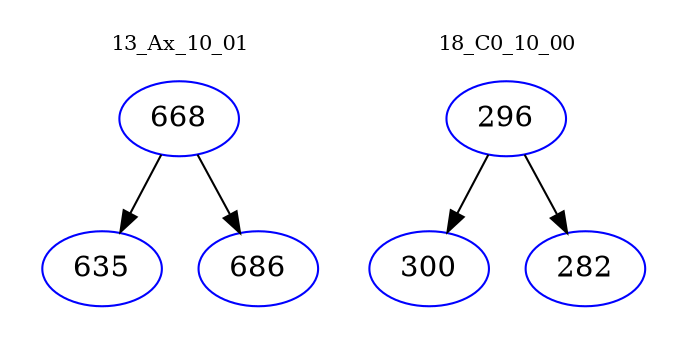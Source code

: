 digraph{
subgraph cluster_0 {
color = white
label = "13_Ax_10_01";
fontsize=10;
T0_668 [label="668", color="blue"]
T0_668 -> T0_635 [color="black"]
T0_635 [label="635", color="blue"]
T0_668 -> T0_686 [color="black"]
T0_686 [label="686", color="blue"]
}
subgraph cluster_1 {
color = white
label = "18_C0_10_00";
fontsize=10;
T1_296 [label="296", color="blue"]
T1_296 -> T1_300 [color="black"]
T1_300 [label="300", color="blue"]
T1_296 -> T1_282 [color="black"]
T1_282 [label="282", color="blue"]
}
}
